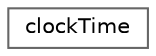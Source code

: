 digraph "Graphical Class Hierarchy"
{
 // LATEX_PDF_SIZE
  bgcolor="transparent";
  edge [fontname=Helvetica,fontsize=10,labelfontname=Helvetica,labelfontsize=10];
  node [fontname=Helvetica,fontsize=10,shape=box,height=0.2,width=0.4];
  rankdir="LR";
  Node0 [id="Node000000",label="clockTime",height=0.2,width=0.4,color="grey40", fillcolor="white", style="filled",URL="$classFoam_1_1clockTime.html",tooltip="Starts timing and returns elapsed time from start. Uses std::chrono::high_resolution_clock for better..."];
}
